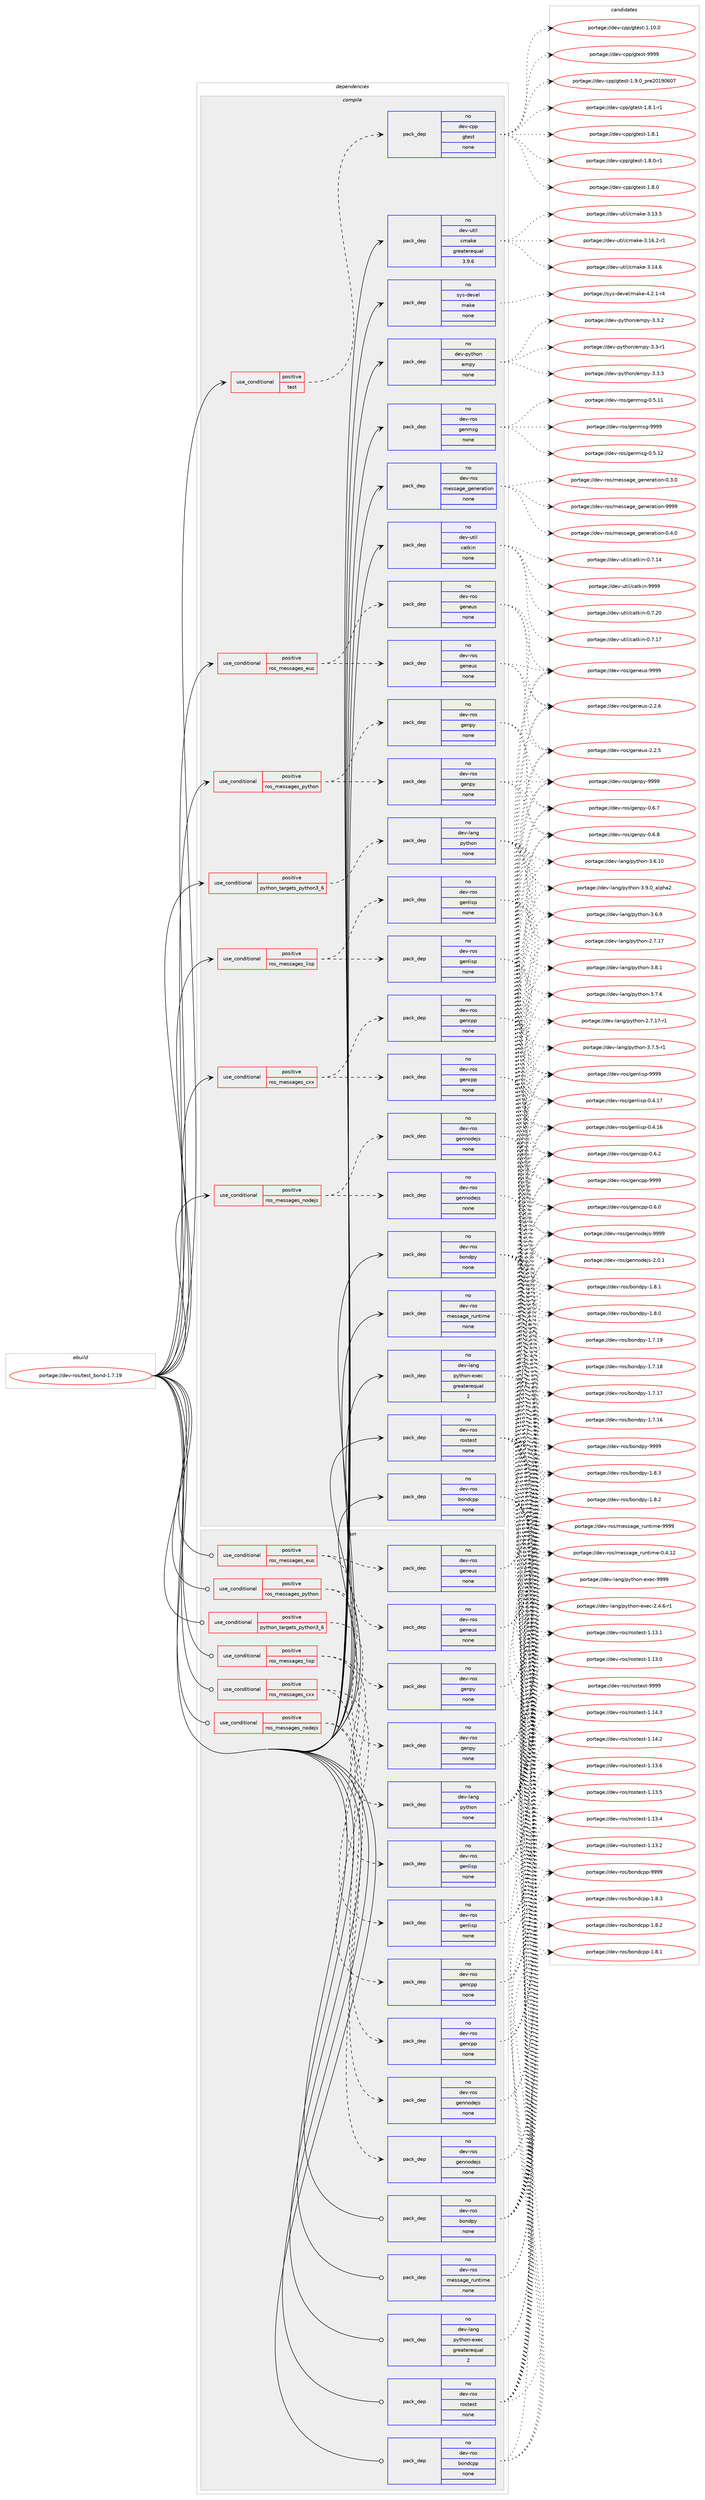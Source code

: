 digraph prolog {

# *************
# Graph options
# *************

newrank=true;
concentrate=true;
compound=true;
graph [rankdir=LR,fontname=Helvetica,fontsize=10,ranksep=1.5];#, ranksep=2.5, nodesep=0.2];
edge  [arrowhead=vee];
node  [fontname=Helvetica,fontsize=10];

# **********
# The ebuild
# **********

subgraph cluster_leftcol {
color=gray;
label=<<i>ebuild</i>>;
id [label="portage://dev-ros/test_bond-1.7.19", color=red, width=4, href="../dev-ros/test_bond-1.7.19.svg"];
}

# ****************
# The dependencies
# ****************

subgraph cluster_midcol {
color=gray;
label=<<i>dependencies</i>>;
subgraph cluster_compile {
fillcolor="#eeeeee";
style=filled;
label=<<i>compile</i>>;
subgraph cond96525 {
dependency378709 [label=<<TABLE BORDER="0" CELLBORDER="1" CELLSPACING="0" CELLPADDING="4"><TR><TD ROWSPAN="3" CELLPADDING="10">use_conditional</TD></TR><TR><TD>positive</TD></TR><TR><TD>python_targets_python3_6</TD></TR></TABLE>>, shape=none, color=red];
subgraph pack277331 {
dependency378710 [label=<<TABLE BORDER="0" CELLBORDER="1" CELLSPACING="0" CELLPADDING="4" WIDTH="220"><TR><TD ROWSPAN="6" CELLPADDING="30">pack_dep</TD></TR><TR><TD WIDTH="110">no</TD></TR><TR><TD>dev-lang</TD></TR><TR><TD>python</TD></TR><TR><TD>none</TD></TR><TR><TD></TD></TR></TABLE>>, shape=none, color=blue];
}
dependency378709:e -> dependency378710:w [weight=20,style="dashed",arrowhead="vee"];
}
id:e -> dependency378709:w [weight=20,style="solid",arrowhead="vee"];
subgraph cond96526 {
dependency378711 [label=<<TABLE BORDER="0" CELLBORDER="1" CELLSPACING="0" CELLPADDING="4"><TR><TD ROWSPAN="3" CELLPADDING="10">use_conditional</TD></TR><TR><TD>positive</TD></TR><TR><TD>ros_messages_cxx</TD></TR></TABLE>>, shape=none, color=red];
subgraph pack277332 {
dependency378712 [label=<<TABLE BORDER="0" CELLBORDER="1" CELLSPACING="0" CELLPADDING="4" WIDTH="220"><TR><TD ROWSPAN="6" CELLPADDING="30">pack_dep</TD></TR><TR><TD WIDTH="110">no</TD></TR><TR><TD>dev-ros</TD></TR><TR><TD>gencpp</TD></TR><TR><TD>none</TD></TR><TR><TD></TD></TR></TABLE>>, shape=none, color=blue];
}
dependency378711:e -> dependency378712:w [weight=20,style="dashed",arrowhead="vee"];
subgraph pack277333 {
dependency378713 [label=<<TABLE BORDER="0" CELLBORDER="1" CELLSPACING="0" CELLPADDING="4" WIDTH="220"><TR><TD ROWSPAN="6" CELLPADDING="30">pack_dep</TD></TR><TR><TD WIDTH="110">no</TD></TR><TR><TD>dev-ros</TD></TR><TR><TD>gencpp</TD></TR><TR><TD>none</TD></TR><TR><TD></TD></TR></TABLE>>, shape=none, color=blue];
}
dependency378711:e -> dependency378713:w [weight=20,style="dashed",arrowhead="vee"];
}
id:e -> dependency378711:w [weight=20,style="solid",arrowhead="vee"];
subgraph cond96527 {
dependency378714 [label=<<TABLE BORDER="0" CELLBORDER="1" CELLSPACING="0" CELLPADDING="4"><TR><TD ROWSPAN="3" CELLPADDING="10">use_conditional</TD></TR><TR><TD>positive</TD></TR><TR><TD>ros_messages_eus</TD></TR></TABLE>>, shape=none, color=red];
subgraph pack277334 {
dependency378715 [label=<<TABLE BORDER="0" CELLBORDER="1" CELLSPACING="0" CELLPADDING="4" WIDTH="220"><TR><TD ROWSPAN="6" CELLPADDING="30">pack_dep</TD></TR><TR><TD WIDTH="110">no</TD></TR><TR><TD>dev-ros</TD></TR><TR><TD>geneus</TD></TR><TR><TD>none</TD></TR><TR><TD></TD></TR></TABLE>>, shape=none, color=blue];
}
dependency378714:e -> dependency378715:w [weight=20,style="dashed",arrowhead="vee"];
subgraph pack277335 {
dependency378716 [label=<<TABLE BORDER="0" CELLBORDER="1" CELLSPACING="0" CELLPADDING="4" WIDTH="220"><TR><TD ROWSPAN="6" CELLPADDING="30">pack_dep</TD></TR><TR><TD WIDTH="110">no</TD></TR><TR><TD>dev-ros</TD></TR><TR><TD>geneus</TD></TR><TR><TD>none</TD></TR><TR><TD></TD></TR></TABLE>>, shape=none, color=blue];
}
dependency378714:e -> dependency378716:w [weight=20,style="dashed",arrowhead="vee"];
}
id:e -> dependency378714:w [weight=20,style="solid",arrowhead="vee"];
subgraph cond96528 {
dependency378717 [label=<<TABLE BORDER="0" CELLBORDER="1" CELLSPACING="0" CELLPADDING="4"><TR><TD ROWSPAN="3" CELLPADDING="10">use_conditional</TD></TR><TR><TD>positive</TD></TR><TR><TD>ros_messages_lisp</TD></TR></TABLE>>, shape=none, color=red];
subgraph pack277336 {
dependency378718 [label=<<TABLE BORDER="0" CELLBORDER="1" CELLSPACING="0" CELLPADDING="4" WIDTH="220"><TR><TD ROWSPAN="6" CELLPADDING="30">pack_dep</TD></TR><TR><TD WIDTH="110">no</TD></TR><TR><TD>dev-ros</TD></TR><TR><TD>genlisp</TD></TR><TR><TD>none</TD></TR><TR><TD></TD></TR></TABLE>>, shape=none, color=blue];
}
dependency378717:e -> dependency378718:w [weight=20,style="dashed",arrowhead="vee"];
subgraph pack277337 {
dependency378719 [label=<<TABLE BORDER="0" CELLBORDER="1" CELLSPACING="0" CELLPADDING="4" WIDTH="220"><TR><TD ROWSPAN="6" CELLPADDING="30">pack_dep</TD></TR><TR><TD WIDTH="110">no</TD></TR><TR><TD>dev-ros</TD></TR><TR><TD>genlisp</TD></TR><TR><TD>none</TD></TR><TR><TD></TD></TR></TABLE>>, shape=none, color=blue];
}
dependency378717:e -> dependency378719:w [weight=20,style="dashed",arrowhead="vee"];
}
id:e -> dependency378717:w [weight=20,style="solid",arrowhead="vee"];
subgraph cond96529 {
dependency378720 [label=<<TABLE BORDER="0" CELLBORDER="1" CELLSPACING="0" CELLPADDING="4"><TR><TD ROWSPAN="3" CELLPADDING="10">use_conditional</TD></TR><TR><TD>positive</TD></TR><TR><TD>ros_messages_nodejs</TD></TR></TABLE>>, shape=none, color=red];
subgraph pack277338 {
dependency378721 [label=<<TABLE BORDER="0" CELLBORDER="1" CELLSPACING="0" CELLPADDING="4" WIDTH="220"><TR><TD ROWSPAN="6" CELLPADDING="30">pack_dep</TD></TR><TR><TD WIDTH="110">no</TD></TR><TR><TD>dev-ros</TD></TR><TR><TD>gennodejs</TD></TR><TR><TD>none</TD></TR><TR><TD></TD></TR></TABLE>>, shape=none, color=blue];
}
dependency378720:e -> dependency378721:w [weight=20,style="dashed",arrowhead="vee"];
subgraph pack277339 {
dependency378722 [label=<<TABLE BORDER="0" CELLBORDER="1" CELLSPACING="0" CELLPADDING="4" WIDTH="220"><TR><TD ROWSPAN="6" CELLPADDING="30">pack_dep</TD></TR><TR><TD WIDTH="110">no</TD></TR><TR><TD>dev-ros</TD></TR><TR><TD>gennodejs</TD></TR><TR><TD>none</TD></TR><TR><TD></TD></TR></TABLE>>, shape=none, color=blue];
}
dependency378720:e -> dependency378722:w [weight=20,style="dashed",arrowhead="vee"];
}
id:e -> dependency378720:w [weight=20,style="solid",arrowhead="vee"];
subgraph cond96530 {
dependency378723 [label=<<TABLE BORDER="0" CELLBORDER="1" CELLSPACING="0" CELLPADDING="4"><TR><TD ROWSPAN="3" CELLPADDING="10">use_conditional</TD></TR><TR><TD>positive</TD></TR><TR><TD>ros_messages_python</TD></TR></TABLE>>, shape=none, color=red];
subgraph pack277340 {
dependency378724 [label=<<TABLE BORDER="0" CELLBORDER="1" CELLSPACING="0" CELLPADDING="4" WIDTH="220"><TR><TD ROWSPAN="6" CELLPADDING="30">pack_dep</TD></TR><TR><TD WIDTH="110">no</TD></TR><TR><TD>dev-ros</TD></TR><TR><TD>genpy</TD></TR><TR><TD>none</TD></TR><TR><TD></TD></TR></TABLE>>, shape=none, color=blue];
}
dependency378723:e -> dependency378724:w [weight=20,style="dashed",arrowhead="vee"];
subgraph pack277341 {
dependency378725 [label=<<TABLE BORDER="0" CELLBORDER="1" CELLSPACING="0" CELLPADDING="4" WIDTH="220"><TR><TD ROWSPAN="6" CELLPADDING="30">pack_dep</TD></TR><TR><TD WIDTH="110">no</TD></TR><TR><TD>dev-ros</TD></TR><TR><TD>genpy</TD></TR><TR><TD>none</TD></TR><TR><TD></TD></TR></TABLE>>, shape=none, color=blue];
}
dependency378723:e -> dependency378725:w [weight=20,style="dashed",arrowhead="vee"];
}
id:e -> dependency378723:w [weight=20,style="solid",arrowhead="vee"];
subgraph cond96531 {
dependency378726 [label=<<TABLE BORDER="0" CELLBORDER="1" CELLSPACING="0" CELLPADDING="4"><TR><TD ROWSPAN="3" CELLPADDING="10">use_conditional</TD></TR><TR><TD>positive</TD></TR><TR><TD>test</TD></TR></TABLE>>, shape=none, color=red];
subgraph pack277342 {
dependency378727 [label=<<TABLE BORDER="0" CELLBORDER="1" CELLSPACING="0" CELLPADDING="4" WIDTH="220"><TR><TD ROWSPAN="6" CELLPADDING="30">pack_dep</TD></TR><TR><TD WIDTH="110">no</TD></TR><TR><TD>dev-cpp</TD></TR><TR><TD>gtest</TD></TR><TR><TD>none</TD></TR><TR><TD></TD></TR></TABLE>>, shape=none, color=blue];
}
dependency378726:e -> dependency378727:w [weight=20,style="dashed",arrowhead="vee"];
}
id:e -> dependency378726:w [weight=20,style="solid",arrowhead="vee"];
subgraph pack277343 {
dependency378728 [label=<<TABLE BORDER="0" CELLBORDER="1" CELLSPACING="0" CELLPADDING="4" WIDTH="220"><TR><TD ROWSPAN="6" CELLPADDING="30">pack_dep</TD></TR><TR><TD WIDTH="110">no</TD></TR><TR><TD>dev-lang</TD></TR><TR><TD>python-exec</TD></TR><TR><TD>greaterequal</TD></TR><TR><TD>2</TD></TR></TABLE>>, shape=none, color=blue];
}
id:e -> dependency378728:w [weight=20,style="solid",arrowhead="vee"];
subgraph pack277344 {
dependency378729 [label=<<TABLE BORDER="0" CELLBORDER="1" CELLSPACING="0" CELLPADDING="4" WIDTH="220"><TR><TD ROWSPAN="6" CELLPADDING="30">pack_dep</TD></TR><TR><TD WIDTH="110">no</TD></TR><TR><TD>dev-python</TD></TR><TR><TD>empy</TD></TR><TR><TD>none</TD></TR><TR><TD></TD></TR></TABLE>>, shape=none, color=blue];
}
id:e -> dependency378729:w [weight=20,style="solid",arrowhead="vee"];
subgraph pack277345 {
dependency378730 [label=<<TABLE BORDER="0" CELLBORDER="1" CELLSPACING="0" CELLPADDING="4" WIDTH="220"><TR><TD ROWSPAN="6" CELLPADDING="30">pack_dep</TD></TR><TR><TD WIDTH="110">no</TD></TR><TR><TD>dev-ros</TD></TR><TR><TD>bondcpp</TD></TR><TR><TD>none</TD></TR><TR><TD></TD></TR></TABLE>>, shape=none, color=blue];
}
id:e -> dependency378730:w [weight=20,style="solid",arrowhead="vee"];
subgraph pack277346 {
dependency378731 [label=<<TABLE BORDER="0" CELLBORDER="1" CELLSPACING="0" CELLPADDING="4" WIDTH="220"><TR><TD ROWSPAN="6" CELLPADDING="30">pack_dep</TD></TR><TR><TD WIDTH="110">no</TD></TR><TR><TD>dev-ros</TD></TR><TR><TD>bondpy</TD></TR><TR><TD>none</TD></TR><TR><TD></TD></TR></TABLE>>, shape=none, color=blue];
}
id:e -> dependency378731:w [weight=20,style="solid",arrowhead="vee"];
subgraph pack277347 {
dependency378732 [label=<<TABLE BORDER="0" CELLBORDER="1" CELLSPACING="0" CELLPADDING="4" WIDTH="220"><TR><TD ROWSPAN="6" CELLPADDING="30">pack_dep</TD></TR><TR><TD WIDTH="110">no</TD></TR><TR><TD>dev-ros</TD></TR><TR><TD>genmsg</TD></TR><TR><TD>none</TD></TR><TR><TD></TD></TR></TABLE>>, shape=none, color=blue];
}
id:e -> dependency378732:w [weight=20,style="solid",arrowhead="vee"];
subgraph pack277348 {
dependency378733 [label=<<TABLE BORDER="0" CELLBORDER="1" CELLSPACING="0" CELLPADDING="4" WIDTH="220"><TR><TD ROWSPAN="6" CELLPADDING="30">pack_dep</TD></TR><TR><TD WIDTH="110">no</TD></TR><TR><TD>dev-ros</TD></TR><TR><TD>message_generation</TD></TR><TR><TD>none</TD></TR><TR><TD></TD></TR></TABLE>>, shape=none, color=blue];
}
id:e -> dependency378733:w [weight=20,style="solid",arrowhead="vee"];
subgraph pack277349 {
dependency378734 [label=<<TABLE BORDER="0" CELLBORDER="1" CELLSPACING="0" CELLPADDING="4" WIDTH="220"><TR><TD ROWSPAN="6" CELLPADDING="30">pack_dep</TD></TR><TR><TD WIDTH="110">no</TD></TR><TR><TD>dev-ros</TD></TR><TR><TD>message_runtime</TD></TR><TR><TD>none</TD></TR><TR><TD></TD></TR></TABLE>>, shape=none, color=blue];
}
id:e -> dependency378734:w [weight=20,style="solid",arrowhead="vee"];
subgraph pack277350 {
dependency378735 [label=<<TABLE BORDER="0" CELLBORDER="1" CELLSPACING="0" CELLPADDING="4" WIDTH="220"><TR><TD ROWSPAN="6" CELLPADDING="30">pack_dep</TD></TR><TR><TD WIDTH="110">no</TD></TR><TR><TD>dev-ros</TD></TR><TR><TD>rostest</TD></TR><TR><TD>none</TD></TR><TR><TD></TD></TR></TABLE>>, shape=none, color=blue];
}
id:e -> dependency378735:w [weight=20,style="solid",arrowhead="vee"];
subgraph pack277351 {
dependency378736 [label=<<TABLE BORDER="0" CELLBORDER="1" CELLSPACING="0" CELLPADDING="4" WIDTH="220"><TR><TD ROWSPAN="6" CELLPADDING="30">pack_dep</TD></TR><TR><TD WIDTH="110">no</TD></TR><TR><TD>dev-util</TD></TR><TR><TD>catkin</TD></TR><TR><TD>none</TD></TR><TR><TD></TD></TR></TABLE>>, shape=none, color=blue];
}
id:e -> dependency378736:w [weight=20,style="solid",arrowhead="vee"];
subgraph pack277352 {
dependency378737 [label=<<TABLE BORDER="0" CELLBORDER="1" CELLSPACING="0" CELLPADDING="4" WIDTH="220"><TR><TD ROWSPAN="6" CELLPADDING="30">pack_dep</TD></TR><TR><TD WIDTH="110">no</TD></TR><TR><TD>dev-util</TD></TR><TR><TD>cmake</TD></TR><TR><TD>greaterequal</TD></TR><TR><TD>3.9.6</TD></TR></TABLE>>, shape=none, color=blue];
}
id:e -> dependency378737:w [weight=20,style="solid",arrowhead="vee"];
subgraph pack277353 {
dependency378738 [label=<<TABLE BORDER="0" CELLBORDER="1" CELLSPACING="0" CELLPADDING="4" WIDTH="220"><TR><TD ROWSPAN="6" CELLPADDING="30">pack_dep</TD></TR><TR><TD WIDTH="110">no</TD></TR><TR><TD>sys-devel</TD></TR><TR><TD>make</TD></TR><TR><TD>none</TD></TR><TR><TD></TD></TR></TABLE>>, shape=none, color=blue];
}
id:e -> dependency378738:w [weight=20,style="solid",arrowhead="vee"];
}
subgraph cluster_compileandrun {
fillcolor="#eeeeee";
style=filled;
label=<<i>compile and run</i>>;
}
subgraph cluster_run {
fillcolor="#eeeeee";
style=filled;
label=<<i>run</i>>;
subgraph cond96532 {
dependency378739 [label=<<TABLE BORDER="0" CELLBORDER="1" CELLSPACING="0" CELLPADDING="4"><TR><TD ROWSPAN="3" CELLPADDING="10">use_conditional</TD></TR><TR><TD>positive</TD></TR><TR><TD>python_targets_python3_6</TD></TR></TABLE>>, shape=none, color=red];
subgraph pack277354 {
dependency378740 [label=<<TABLE BORDER="0" CELLBORDER="1" CELLSPACING="0" CELLPADDING="4" WIDTH="220"><TR><TD ROWSPAN="6" CELLPADDING="30">pack_dep</TD></TR><TR><TD WIDTH="110">no</TD></TR><TR><TD>dev-lang</TD></TR><TR><TD>python</TD></TR><TR><TD>none</TD></TR><TR><TD></TD></TR></TABLE>>, shape=none, color=blue];
}
dependency378739:e -> dependency378740:w [weight=20,style="dashed",arrowhead="vee"];
}
id:e -> dependency378739:w [weight=20,style="solid",arrowhead="odot"];
subgraph cond96533 {
dependency378741 [label=<<TABLE BORDER="0" CELLBORDER="1" CELLSPACING="0" CELLPADDING="4"><TR><TD ROWSPAN="3" CELLPADDING="10">use_conditional</TD></TR><TR><TD>positive</TD></TR><TR><TD>ros_messages_cxx</TD></TR></TABLE>>, shape=none, color=red];
subgraph pack277355 {
dependency378742 [label=<<TABLE BORDER="0" CELLBORDER="1" CELLSPACING="0" CELLPADDING="4" WIDTH="220"><TR><TD ROWSPAN="6" CELLPADDING="30">pack_dep</TD></TR><TR><TD WIDTH="110">no</TD></TR><TR><TD>dev-ros</TD></TR><TR><TD>gencpp</TD></TR><TR><TD>none</TD></TR><TR><TD></TD></TR></TABLE>>, shape=none, color=blue];
}
dependency378741:e -> dependency378742:w [weight=20,style="dashed",arrowhead="vee"];
subgraph pack277356 {
dependency378743 [label=<<TABLE BORDER="0" CELLBORDER="1" CELLSPACING="0" CELLPADDING="4" WIDTH="220"><TR><TD ROWSPAN="6" CELLPADDING="30">pack_dep</TD></TR><TR><TD WIDTH="110">no</TD></TR><TR><TD>dev-ros</TD></TR><TR><TD>gencpp</TD></TR><TR><TD>none</TD></TR><TR><TD></TD></TR></TABLE>>, shape=none, color=blue];
}
dependency378741:e -> dependency378743:w [weight=20,style="dashed",arrowhead="vee"];
}
id:e -> dependency378741:w [weight=20,style="solid",arrowhead="odot"];
subgraph cond96534 {
dependency378744 [label=<<TABLE BORDER="0" CELLBORDER="1" CELLSPACING="0" CELLPADDING="4"><TR><TD ROWSPAN="3" CELLPADDING="10">use_conditional</TD></TR><TR><TD>positive</TD></TR><TR><TD>ros_messages_eus</TD></TR></TABLE>>, shape=none, color=red];
subgraph pack277357 {
dependency378745 [label=<<TABLE BORDER="0" CELLBORDER="1" CELLSPACING="0" CELLPADDING="4" WIDTH="220"><TR><TD ROWSPAN="6" CELLPADDING="30">pack_dep</TD></TR><TR><TD WIDTH="110">no</TD></TR><TR><TD>dev-ros</TD></TR><TR><TD>geneus</TD></TR><TR><TD>none</TD></TR><TR><TD></TD></TR></TABLE>>, shape=none, color=blue];
}
dependency378744:e -> dependency378745:w [weight=20,style="dashed",arrowhead="vee"];
subgraph pack277358 {
dependency378746 [label=<<TABLE BORDER="0" CELLBORDER="1" CELLSPACING="0" CELLPADDING="4" WIDTH="220"><TR><TD ROWSPAN="6" CELLPADDING="30">pack_dep</TD></TR><TR><TD WIDTH="110">no</TD></TR><TR><TD>dev-ros</TD></TR><TR><TD>geneus</TD></TR><TR><TD>none</TD></TR><TR><TD></TD></TR></TABLE>>, shape=none, color=blue];
}
dependency378744:e -> dependency378746:w [weight=20,style="dashed",arrowhead="vee"];
}
id:e -> dependency378744:w [weight=20,style="solid",arrowhead="odot"];
subgraph cond96535 {
dependency378747 [label=<<TABLE BORDER="0" CELLBORDER="1" CELLSPACING="0" CELLPADDING="4"><TR><TD ROWSPAN="3" CELLPADDING="10">use_conditional</TD></TR><TR><TD>positive</TD></TR><TR><TD>ros_messages_lisp</TD></TR></TABLE>>, shape=none, color=red];
subgraph pack277359 {
dependency378748 [label=<<TABLE BORDER="0" CELLBORDER="1" CELLSPACING="0" CELLPADDING="4" WIDTH="220"><TR><TD ROWSPAN="6" CELLPADDING="30">pack_dep</TD></TR><TR><TD WIDTH="110">no</TD></TR><TR><TD>dev-ros</TD></TR><TR><TD>genlisp</TD></TR><TR><TD>none</TD></TR><TR><TD></TD></TR></TABLE>>, shape=none, color=blue];
}
dependency378747:e -> dependency378748:w [weight=20,style="dashed",arrowhead="vee"];
subgraph pack277360 {
dependency378749 [label=<<TABLE BORDER="0" CELLBORDER="1" CELLSPACING="0" CELLPADDING="4" WIDTH="220"><TR><TD ROWSPAN="6" CELLPADDING="30">pack_dep</TD></TR><TR><TD WIDTH="110">no</TD></TR><TR><TD>dev-ros</TD></TR><TR><TD>genlisp</TD></TR><TR><TD>none</TD></TR><TR><TD></TD></TR></TABLE>>, shape=none, color=blue];
}
dependency378747:e -> dependency378749:w [weight=20,style="dashed",arrowhead="vee"];
}
id:e -> dependency378747:w [weight=20,style="solid",arrowhead="odot"];
subgraph cond96536 {
dependency378750 [label=<<TABLE BORDER="0" CELLBORDER="1" CELLSPACING="0" CELLPADDING="4"><TR><TD ROWSPAN="3" CELLPADDING="10">use_conditional</TD></TR><TR><TD>positive</TD></TR><TR><TD>ros_messages_nodejs</TD></TR></TABLE>>, shape=none, color=red];
subgraph pack277361 {
dependency378751 [label=<<TABLE BORDER="0" CELLBORDER="1" CELLSPACING="0" CELLPADDING="4" WIDTH="220"><TR><TD ROWSPAN="6" CELLPADDING="30">pack_dep</TD></TR><TR><TD WIDTH="110">no</TD></TR><TR><TD>dev-ros</TD></TR><TR><TD>gennodejs</TD></TR><TR><TD>none</TD></TR><TR><TD></TD></TR></TABLE>>, shape=none, color=blue];
}
dependency378750:e -> dependency378751:w [weight=20,style="dashed",arrowhead="vee"];
subgraph pack277362 {
dependency378752 [label=<<TABLE BORDER="0" CELLBORDER="1" CELLSPACING="0" CELLPADDING="4" WIDTH="220"><TR><TD ROWSPAN="6" CELLPADDING="30">pack_dep</TD></TR><TR><TD WIDTH="110">no</TD></TR><TR><TD>dev-ros</TD></TR><TR><TD>gennodejs</TD></TR><TR><TD>none</TD></TR><TR><TD></TD></TR></TABLE>>, shape=none, color=blue];
}
dependency378750:e -> dependency378752:w [weight=20,style="dashed",arrowhead="vee"];
}
id:e -> dependency378750:w [weight=20,style="solid",arrowhead="odot"];
subgraph cond96537 {
dependency378753 [label=<<TABLE BORDER="0" CELLBORDER="1" CELLSPACING="0" CELLPADDING="4"><TR><TD ROWSPAN="3" CELLPADDING="10">use_conditional</TD></TR><TR><TD>positive</TD></TR><TR><TD>ros_messages_python</TD></TR></TABLE>>, shape=none, color=red];
subgraph pack277363 {
dependency378754 [label=<<TABLE BORDER="0" CELLBORDER="1" CELLSPACING="0" CELLPADDING="4" WIDTH="220"><TR><TD ROWSPAN="6" CELLPADDING="30">pack_dep</TD></TR><TR><TD WIDTH="110">no</TD></TR><TR><TD>dev-ros</TD></TR><TR><TD>genpy</TD></TR><TR><TD>none</TD></TR><TR><TD></TD></TR></TABLE>>, shape=none, color=blue];
}
dependency378753:e -> dependency378754:w [weight=20,style="dashed",arrowhead="vee"];
subgraph pack277364 {
dependency378755 [label=<<TABLE BORDER="0" CELLBORDER="1" CELLSPACING="0" CELLPADDING="4" WIDTH="220"><TR><TD ROWSPAN="6" CELLPADDING="30">pack_dep</TD></TR><TR><TD WIDTH="110">no</TD></TR><TR><TD>dev-ros</TD></TR><TR><TD>genpy</TD></TR><TR><TD>none</TD></TR><TR><TD></TD></TR></TABLE>>, shape=none, color=blue];
}
dependency378753:e -> dependency378755:w [weight=20,style="dashed",arrowhead="vee"];
}
id:e -> dependency378753:w [weight=20,style="solid",arrowhead="odot"];
subgraph pack277365 {
dependency378756 [label=<<TABLE BORDER="0" CELLBORDER="1" CELLSPACING="0" CELLPADDING="4" WIDTH="220"><TR><TD ROWSPAN="6" CELLPADDING="30">pack_dep</TD></TR><TR><TD WIDTH="110">no</TD></TR><TR><TD>dev-lang</TD></TR><TR><TD>python-exec</TD></TR><TR><TD>greaterequal</TD></TR><TR><TD>2</TD></TR></TABLE>>, shape=none, color=blue];
}
id:e -> dependency378756:w [weight=20,style="solid",arrowhead="odot"];
subgraph pack277366 {
dependency378757 [label=<<TABLE BORDER="0" CELLBORDER="1" CELLSPACING="0" CELLPADDING="4" WIDTH="220"><TR><TD ROWSPAN="6" CELLPADDING="30">pack_dep</TD></TR><TR><TD WIDTH="110">no</TD></TR><TR><TD>dev-ros</TD></TR><TR><TD>bondcpp</TD></TR><TR><TD>none</TD></TR><TR><TD></TD></TR></TABLE>>, shape=none, color=blue];
}
id:e -> dependency378757:w [weight=20,style="solid",arrowhead="odot"];
subgraph pack277367 {
dependency378758 [label=<<TABLE BORDER="0" CELLBORDER="1" CELLSPACING="0" CELLPADDING="4" WIDTH="220"><TR><TD ROWSPAN="6" CELLPADDING="30">pack_dep</TD></TR><TR><TD WIDTH="110">no</TD></TR><TR><TD>dev-ros</TD></TR><TR><TD>bondpy</TD></TR><TR><TD>none</TD></TR><TR><TD></TD></TR></TABLE>>, shape=none, color=blue];
}
id:e -> dependency378758:w [weight=20,style="solid",arrowhead="odot"];
subgraph pack277368 {
dependency378759 [label=<<TABLE BORDER="0" CELLBORDER="1" CELLSPACING="0" CELLPADDING="4" WIDTH="220"><TR><TD ROWSPAN="6" CELLPADDING="30">pack_dep</TD></TR><TR><TD WIDTH="110">no</TD></TR><TR><TD>dev-ros</TD></TR><TR><TD>message_runtime</TD></TR><TR><TD>none</TD></TR><TR><TD></TD></TR></TABLE>>, shape=none, color=blue];
}
id:e -> dependency378759:w [weight=20,style="solid",arrowhead="odot"];
subgraph pack277369 {
dependency378760 [label=<<TABLE BORDER="0" CELLBORDER="1" CELLSPACING="0" CELLPADDING="4" WIDTH="220"><TR><TD ROWSPAN="6" CELLPADDING="30">pack_dep</TD></TR><TR><TD WIDTH="110">no</TD></TR><TR><TD>dev-ros</TD></TR><TR><TD>rostest</TD></TR><TR><TD>none</TD></TR><TR><TD></TD></TR></TABLE>>, shape=none, color=blue];
}
id:e -> dependency378760:w [weight=20,style="solid",arrowhead="odot"];
}
}

# **************
# The candidates
# **************

subgraph cluster_choices {
rank=same;
color=gray;
label=<<i>candidates</i>>;

subgraph choice277331 {
color=black;
nodesep=1;
choice10010111845108971101034711212111610411111045514657464895971081121049750 [label="portage://dev-lang/python-3.9.0_alpha2", color=red, width=4,href="../dev-lang/python-3.9.0_alpha2.svg"];
choice100101118451089711010347112121116104111110455146564649 [label="portage://dev-lang/python-3.8.1", color=red, width=4,href="../dev-lang/python-3.8.1.svg"];
choice100101118451089711010347112121116104111110455146554654 [label="portage://dev-lang/python-3.7.6", color=red, width=4,href="../dev-lang/python-3.7.6.svg"];
choice1001011184510897110103471121211161041111104551465546534511449 [label="portage://dev-lang/python-3.7.5-r1", color=red, width=4,href="../dev-lang/python-3.7.5-r1.svg"];
choice100101118451089711010347112121116104111110455146544657 [label="portage://dev-lang/python-3.6.9", color=red, width=4,href="../dev-lang/python-3.6.9.svg"];
choice10010111845108971101034711212111610411111045514654464948 [label="portage://dev-lang/python-3.6.10", color=red, width=4,href="../dev-lang/python-3.6.10.svg"];
choice100101118451089711010347112121116104111110455046554649554511449 [label="portage://dev-lang/python-2.7.17-r1", color=red, width=4,href="../dev-lang/python-2.7.17-r1.svg"];
choice10010111845108971101034711212111610411111045504655464955 [label="portage://dev-lang/python-2.7.17", color=red, width=4,href="../dev-lang/python-2.7.17.svg"];
dependency378710:e -> choice10010111845108971101034711212111610411111045514657464895971081121049750:w [style=dotted,weight="100"];
dependency378710:e -> choice100101118451089711010347112121116104111110455146564649:w [style=dotted,weight="100"];
dependency378710:e -> choice100101118451089711010347112121116104111110455146554654:w [style=dotted,weight="100"];
dependency378710:e -> choice1001011184510897110103471121211161041111104551465546534511449:w [style=dotted,weight="100"];
dependency378710:e -> choice100101118451089711010347112121116104111110455146544657:w [style=dotted,weight="100"];
dependency378710:e -> choice10010111845108971101034711212111610411111045514654464948:w [style=dotted,weight="100"];
dependency378710:e -> choice100101118451089711010347112121116104111110455046554649554511449:w [style=dotted,weight="100"];
dependency378710:e -> choice10010111845108971101034711212111610411111045504655464955:w [style=dotted,weight="100"];
}
subgraph choice277332 {
color=black;
nodesep=1;
choice1001011184511411111547103101110991121124557575757 [label="portage://dev-ros/gencpp-9999", color=red, width=4,href="../dev-ros/gencpp-9999.svg"];
choice100101118451141111154710310111099112112454846544650 [label="portage://dev-ros/gencpp-0.6.2", color=red, width=4,href="../dev-ros/gencpp-0.6.2.svg"];
choice100101118451141111154710310111099112112454846544648 [label="portage://dev-ros/gencpp-0.6.0", color=red, width=4,href="../dev-ros/gencpp-0.6.0.svg"];
dependency378712:e -> choice1001011184511411111547103101110991121124557575757:w [style=dotted,weight="100"];
dependency378712:e -> choice100101118451141111154710310111099112112454846544650:w [style=dotted,weight="100"];
dependency378712:e -> choice100101118451141111154710310111099112112454846544648:w [style=dotted,weight="100"];
}
subgraph choice277333 {
color=black;
nodesep=1;
choice1001011184511411111547103101110991121124557575757 [label="portage://dev-ros/gencpp-9999", color=red, width=4,href="../dev-ros/gencpp-9999.svg"];
choice100101118451141111154710310111099112112454846544650 [label="portage://dev-ros/gencpp-0.6.2", color=red, width=4,href="../dev-ros/gencpp-0.6.2.svg"];
choice100101118451141111154710310111099112112454846544648 [label="portage://dev-ros/gencpp-0.6.0", color=red, width=4,href="../dev-ros/gencpp-0.6.0.svg"];
dependency378713:e -> choice1001011184511411111547103101110991121124557575757:w [style=dotted,weight="100"];
dependency378713:e -> choice100101118451141111154710310111099112112454846544650:w [style=dotted,weight="100"];
dependency378713:e -> choice100101118451141111154710310111099112112454846544648:w [style=dotted,weight="100"];
}
subgraph choice277334 {
color=black;
nodesep=1;
choice10010111845114111115471031011101011171154557575757 [label="portage://dev-ros/geneus-9999", color=red, width=4,href="../dev-ros/geneus-9999.svg"];
choice1001011184511411111547103101110101117115455046504654 [label="portage://dev-ros/geneus-2.2.6", color=red, width=4,href="../dev-ros/geneus-2.2.6.svg"];
choice1001011184511411111547103101110101117115455046504653 [label="portage://dev-ros/geneus-2.2.5", color=red, width=4,href="../dev-ros/geneus-2.2.5.svg"];
dependency378715:e -> choice10010111845114111115471031011101011171154557575757:w [style=dotted,weight="100"];
dependency378715:e -> choice1001011184511411111547103101110101117115455046504654:w [style=dotted,weight="100"];
dependency378715:e -> choice1001011184511411111547103101110101117115455046504653:w [style=dotted,weight="100"];
}
subgraph choice277335 {
color=black;
nodesep=1;
choice10010111845114111115471031011101011171154557575757 [label="portage://dev-ros/geneus-9999", color=red, width=4,href="../dev-ros/geneus-9999.svg"];
choice1001011184511411111547103101110101117115455046504654 [label="portage://dev-ros/geneus-2.2.6", color=red, width=4,href="../dev-ros/geneus-2.2.6.svg"];
choice1001011184511411111547103101110101117115455046504653 [label="portage://dev-ros/geneus-2.2.5", color=red, width=4,href="../dev-ros/geneus-2.2.5.svg"];
dependency378716:e -> choice10010111845114111115471031011101011171154557575757:w [style=dotted,weight="100"];
dependency378716:e -> choice1001011184511411111547103101110101117115455046504654:w [style=dotted,weight="100"];
dependency378716:e -> choice1001011184511411111547103101110101117115455046504653:w [style=dotted,weight="100"];
}
subgraph choice277336 {
color=black;
nodesep=1;
choice10010111845114111115471031011101081051151124557575757 [label="portage://dev-ros/genlisp-9999", color=red, width=4,href="../dev-ros/genlisp-9999.svg"];
choice100101118451141111154710310111010810511511245484652464955 [label="portage://dev-ros/genlisp-0.4.17", color=red, width=4,href="../dev-ros/genlisp-0.4.17.svg"];
choice100101118451141111154710310111010810511511245484652464954 [label="portage://dev-ros/genlisp-0.4.16", color=red, width=4,href="../dev-ros/genlisp-0.4.16.svg"];
dependency378718:e -> choice10010111845114111115471031011101081051151124557575757:w [style=dotted,weight="100"];
dependency378718:e -> choice100101118451141111154710310111010810511511245484652464955:w [style=dotted,weight="100"];
dependency378718:e -> choice100101118451141111154710310111010810511511245484652464954:w [style=dotted,weight="100"];
}
subgraph choice277337 {
color=black;
nodesep=1;
choice10010111845114111115471031011101081051151124557575757 [label="portage://dev-ros/genlisp-9999", color=red, width=4,href="../dev-ros/genlisp-9999.svg"];
choice100101118451141111154710310111010810511511245484652464955 [label="portage://dev-ros/genlisp-0.4.17", color=red, width=4,href="../dev-ros/genlisp-0.4.17.svg"];
choice100101118451141111154710310111010810511511245484652464954 [label="portage://dev-ros/genlisp-0.4.16", color=red, width=4,href="../dev-ros/genlisp-0.4.16.svg"];
dependency378719:e -> choice10010111845114111115471031011101081051151124557575757:w [style=dotted,weight="100"];
dependency378719:e -> choice100101118451141111154710310111010810511511245484652464955:w [style=dotted,weight="100"];
dependency378719:e -> choice100101118451141111154710310111010810511511245484652464954:w [style=dotted,weight="100"];
}
subgraph choice277338 {
color=black;
nodesep=1;
choice10010111845114111115471031011101101111001011061154557575757 [label="portage://dev-ros/gennodejs-9999", color=red, width=4,href="../dev-ros/gennodejs-9999.svg"];
choice1001011184511411111547103101110110111100101106115455046484649 [label="portage://dev-ros/gennodejs-2.0.1", color=red, width=4,href="../dev-ros/gennodejs-2.0.1.svg"];
dependency378721:e -> choice10010111845114111115471031011101101111001011061154557575757:w [style=dotted,weight="100"];
dependency378721:e -> choice1001011184511411111547103101110110111100101106115455046484649:w [style=dotted,weight="100"];
}
subgraph choice277339 {
color=black;
nodesep=1;
choice10010111845114111115471031011101101111001011061154557575757 [label="portage://dev-ros/gennodejs-9999", color=red, width=4,href="../dev-ros/gennodejs-9999.svg"];
choice1001011184511411111547103101110110111100101106115455046484649 [label="portage://dev-ros/gennodejs-2.0.1", color=red, width=4,href="../dev-ros/gennodejs-2.0.1.svg"];
dependency378722:e -> choice10010111845114111115471031011101101111001011061154557575757:w [style=dotted,weight="100"];
dependency378722:e -> choice1001011184511411111547103101110110111100101106115455046484649:w [style=dotted,weight="100"];
}
subgraph choice277340 {
color=black;
nodesep=1;
choice10010111845114111115471031011101121214557575757 [label="portage://dev-ros/genpy-9999", color=red, width=4,href="../dev-ros/genpy-9999.svg"];
choice1001011184511411111547103101110112121454846544656 [label="portage://dev-ros/genpy-0.6.8", color=red, width=4,href="../dev-ros/genpy-0.6.8.svg"];
choice1001011184511411111547103101110112121454846544655 [label="portage://dev-ros/genpy-0.6.7", color=red, width=4,href="../dev-ros/genpy-0.6.7.svg"];
dependency378724:e -> choice10010111845114111115471031011101121214557575757:w [style=dotted,weight="100"];
dependency378724:e -> choice1001011184511411111547103101110112121454846544656:w [style=dotted,weight="100"];
dependency378724:e -> choice1001011184511411111547103101110112121454846544655:w [style=dotted,weight="100"];
}
subgraph choice277341 {
color=black;
nodesep=1;
choice10010111845114111115471031011101121214557575757 [label="portage://dev-ros/genpy-9999", color=red, width=4,href="../dev-ros/genpy-9999.svg"];
choice1001011184511411111547103101110112121454846544656 [label="portage://dev-ros/genpy-0.6.8", color=red, width=4,href="../dev-ros/genpy-0.6.8.svg"];
choice1001011184511411111547103101110112121454846544655 [label="portage://dev-ros/genpy-0.6.7", color=red, width=4,href="../dev-ros/genpy-0.6.7.svg"];
dependency378725:e -> choice10010111845114111115471031011101121214557575757:w [style=dotted,weight="100"];
dependency378725:e -> choice1001011184511411111547103101110112121454846544656:w [style=dotted,weight="100"];
dependency378725:e -> choice1001011184511411111547103101110112121454846544655:w [style=dotted,weight="100"];
}
subgraph choice277342 {
color=black;
nodesep=1;
choice1001011184599112112471031161011151164557575757 [label="portage://dev-cpp/gtest-9999", color=red, width=4,href="../dev-cpp/gtest-9999.svg"];
choice100101118459911211247103116101115116454946574648951121141015048495748544855 [label="portage://dev-cpp/gtest-1.9.0_pre20190607", color=red, width=4,href="../dev-cpp/gtest-1.9.0_pre20190607.svg"];
choice1001011184599112112471031161011151164549465646494511449 [label="portage://dev-cpp/gtest-1.8.1-r1", color=red, width=4,href="../dev-cpp/gtest-1.8.1-r1.svg"];
choice100101118459911211247103116101115116454946564649 [label="portage://dev-cpp/gtest-1.8.1", color=red, width=4,href="../dev-cpp/gtest-1.8.1.svg"];
choice1001011184599112112471031161011151164549465646484511449 [label="portage://dev-cpp/gtest-1.8.0-r1", color=red, width=4,href="../dev-cpp/gtest-1.8.0-r1.svg"];
choice100101118459911211247103116101115116454946564648 [label="portage://dev-cpp/gtest-1.8.0", color=red, width=4,href="../dev-cpp/gtest-1.8.0.svg"];
choice10010111845991121124710311610111511645494649484648 [label="portage://dev-cpp/gtest-1.10.0", color=red, width=4,href="../dev-cpp/gtest-1.10.0.svg"];
dependency378727:e -> choice1001011184599112112471031161011151164557575757:w [style=dotted,weight="100"];
dependency378727:e -> choice100101118459911211247103116101115116454946574648951121141015048495748544855:w [style=dotted,weight="100"];
dependency378727:e -> choice1001011184599112112471031161011151164549465646494511449:w [style=dotted,weight="100"];
dependency378727:e -> choice100101118459911211247103116101115116454946564649:w [style=dotted,weight="100"];
dependency378727:e -> choice1001011184599112112471031161011151164549465646484511449:w [style=dotted,weight="100"];
dependency378727:e -> choice100101118459911211247103116101115116454946564648:w [style=dotted,weight="100"];
dependency378727:e -> choice10010111845991121124710311610111511645494649484648:w [style=dotted,weight="100"];
}
subgraph choice277343 {
color=black;
nodesep=1;
choice10010111845108971101034711212111610411111045101120101994557575757 [label="portage://dev-lang/python-exec-9999", color=red, width=4,href="../dev-lang/python-exec-9999.svg"];
choice10010111845108971101034711212111610411111045101120101994550465246544511449 [label="portage://dev-lang/python-exec-2.4.6-r1", color=red, width=4,href="../dev-lang/python-exec-2.4.6-r1.svg"];
dependency378728:e -> choice10010111845108971101034711212111610411111045101120101994557575757:w [style=dotted,weight="100"];
dependency378728:e -> choice10010111845108971101034711212111610411111045101120101994550465246544511449:w [style=dotted,weight="100"];
}
subgraph choice277344 {
color=black;
nodesep=1;
choice1001011184511212111610411111047101109112121455146514651 [label="portage://dev-python/empy-3.3.3", color=red, width=4,href="../dev-python/empy-3.3.3.svg"];
choice1001011184511212111610411111047101109112121455146514650 [label="portage://dev-python/empy-3.3.2", color=red, width=4,href="../dev-python/empy-3.3.2.svg"];
choice1001011184511212111610411111047101109112121455146514511449 [label="portage://dev-python/empy-3.3-r1", color=red, width=4,href="../dev-python/empy-3.3-r1.svg"];
dependency378729:e -> choice1001011184511212111610411111047101109112121455146514651:w [style=dotted,weight="100"];
dependency378729:e -> choice1001011184511212111610411111047101109112121455146514650:w [style=dotted,weight="100"];
dependency378729:e -> choice1001011184511212111610411111047101109112121455146514511449:w [style=dotted,weight="100"];
}
subgraph choice277345 {
color=black;
nodesep=1;
choice100101118451141111154798111110100991121124557575757 [label="portage://dev-ros/bondcpp-9999", color=red, width=4,href="../dev-ros/bondcpp-9999.svg"];
choice10010111845114111115479811111010099112112454946564651 [label="portage://dev-ros/bondcpp-1.8.3", color=red, width=4,href="../dev-ros/bondcpp-1.8.3.svg"];
choice10010111845114111115479811111010099112112454946564650 [label="portage://dev-ros/bondcpp-1.8.2", color=red, width=4,href="../dev-ros/bondcpp-1.8.2.svg"];
choice10010111845114111115479811111010099112112454946564649 [label="portage://dev-ros/bondcpp-1.8.1", color=red, width=4,href="../dev-ros/bondcpp-1.8.1.svg"];
dependency378730:e -> choice100101118451141111154798111110100991121124557575757:w [style=dotted,weight="100"];
dependency378730:e -> choice10010111845114111115479811111010099112112454946564651:w [style=dotted,weight="100"];
dependency378730:e -> choice10010111845114111115479811111010099112112454946564650:w [style=dotted,weight="100"];
dependency378730:e -> choice10010111845114111115479811111010099112112454946564649:w [style=dotted,weight="100"];
}
subgraph choice277346 {
color=black;
nodesep=1;
choice1001011184511411111547981111101001121214557575757 [label="portage://dev-ros/bondpy-9999", color=red, width=4,href="../dev-ros/bondpy-9999.svg"];
choice100101118451141111154798111110100112121454946564651 [label="portage://dev-ros/bondpy-1.8.3", color=red, width=4,href="../dev-ros/bondpy-1.8.3.svg"];
choice100101118451141111154798111110100112121454946564650 [label="portage://dev-ros/bondpy-1.8.2", color=red, width=4,href="../dev-ros/bondpy-1.8.2.svg"];
choice100101118451141111154798111110100112121454946564649 [label="portage://dev-ros/bondpy-1.8.1", color=red, width=4,href="../dev-ros/bondpy-1.8.1.svg"];
choice100101118451141111154798111110100112121454946564648 [label="portage://dev-ros/bondpy-1.8.0", color=red, width=4,href="../dev-ros/bondpy-1.8.0.svg"];
choice10010111845114111115479811111010011212145494655464957 [label="portage://dev-ros/bondpy-1.7.19", color=red, width=4,href="../dev-ros/bondpy-1.7.19.svg"];
choice10010111845114111115479811111010011212145494655464956 [label="portage://dev-ros/bondpy-1.7.18", color=red, width=4,href="../dev-ros/bondpy-1.7.18.svg"];
choice10010111845114111115479811111010011212145494655464955 [label="portage://dev-ros/bondpy-1.7.17", color=red, width=4,href="../dev-ros/bondpy-1.7.17.svg"];
choice10010111845114111115479811111010011212145494655464954 [label="portage://dev-ros/bondpy-1.7.16", color=red, width=4,href="../dev-ros/bondpy-1.7.16.svg"];
dependency378731:e -> choice1001011184511411111547981111101001121214557575757:w [style=dotted,weight="100"];
dependency378731:e -> choice100101118451141111154798111110100112121454946564651:w [style=dotted,weight="100"];
dependency378731:e -> choice100101118451141111154798111110100112121454946564650:w [style=dotted,weight="100"];
dependency378731:e -> choice100101118451141111154798111110100112121454946564649:w [style=dotted,weight="100"];
dependency378731:e -> choice100101118451141111154798111110100112121454946564648:w [style=dotted,weight="100"];
dependency378731:e -> choice10010111845114111115479811111010011212145494655464957:w [style=dotted,weight="100"];
dependency378731:e -> choice10010111845114111115479811111010011212145494655464956:w [style=dotted,weight="100"];
dependency378731:e -> choice10010111845114111115479811111010011212145494655464955:w [style=dotted,weight="100"];
dependency378731:e -> choice10010111845114111115479811111010011212145494655464954:w [style=dotted,weight="100"];
}
subgraph choice277347 {
color=black;
nodesep=1;
choice10010111845114111115471031011101091151034557575757 [label="portage://dev-ros/genmsg-9999", color=red, width=4,href="../dev-ros/genmsg-9999.svg"];
choice100101118451141111154710310111010911510345484653464950 [label="portage://dev-ros/genmsg-0.5.12", color=red, width=4,href="../dev-ros/genmsg-0.5.12.svg"];
choice100101118451141111154710310111010911510345484653464949 [label="portage://dev-ros/genmsg-0.5.11", color=red, width=4,href="../dev-ros/genmsg-0.5.11.svg"];
dependency378732:e -> choice10010111845114111115471031011101091151034557575757:w [style=dotted,weight="100"];
dependency378732:e -> choice100101118451141111154710310111010911510345484653464950:w [style=dotted,weight="100"];
dependency378732:e -> choice100101118451141111154710310111010911510345484653464949:w [style=dotted,weight="100"];
}
subgraph choice277348 {
color=black;
nodesep=1;
choice10010111845114111115471091011151159710310195103101110101114971161051111104557575757 [label="portage://dev-ros/message_generation-9999", color=red, width=4,href="../dev-ros/message_generation-9999.svg"];
choice1001011184511411111547109101115115971031019510310111010111497116105111110454846524648 [label="portage://dev-ros/message_generation-0.4.0", color=red, width=4,href="../dev-ros/message_generation-0.4.0.svg"];
choice1001011184511411111547109101115115971031019510310111010111497116105111110454846514648 [label="portage://dev-ros/message_generation-0.3.0", color=red, width=4,href="../dev-ros/message_generation-0.3.0.svg"];
dependency378733:e -> choice10010111845114111115471091011151159710310195103101110101114971161051111104557575757:w [style=dotted,weight="100"];
dependency378733:e -> choice1001011184511411111547109101115115971031019510310111010111497116105111110454846524648:w [style=dotted,weight="100"];
dependency378733:e -> choice1001011184511411111547109101115115971031019510310111010111497116105111110454846514648:w [style=dotted,weight="100"];
}
subgraph choice277349 {
color=black;
nodesep=1;
choice100101118451141111154710910111511597103101951141171101161051091014557575757 [label="portage://dev-ros/message_runtime-9999", color=red, width=4,href="../dev-ros/message_runtime-9999.svg"];
choice1001011184511411111547109101115115971031019511411711011610510910145484652464950 [label="portage://dev-ros/message_runtime-0.4.12", color=red, width=4,href="../dev-ros/message_runtime-0.4.12.svg"];
dependency378734:e -> choice100101118451141111154710910111511597103101951141171101161051091014557575757:w [style=dotted,weight="100"];
dependency378734:e -> choice1001011184511411111547109101115115971031019511411711011610510910145484652464950:w [style=dotted,weight="100"];
}
subgraph choice277350 {
color=black;
nodesep=1;
choice10010111845114111115471141111151161011151164557575757 [label="portage://dev-ros/rostest-9999", color=red, width=4,href="../dev-ros/rostest-9999.svg"];
choice100101118451141111154711411111511610111511645494649524651 [label="portage://dev-ros/rostest-1.14.3", color=red, width=4,href="../dev-ros/rostest-1.14.3.svg"];
choice100101118451141111154711411111511610111511645494649524650 [label="portage://dev-ros/rostest-1.14.2", color=red, width=4,href="../dev-ros/rostest-1.14.2.svg"];
choice100101118451141111154711411111511610111511645494649514654 [label="portage://dev-ros/rostest-1.13.6", color=red, width=4,href="../dev-ros/rostest-1.13.6.svg"];
choice100101118451141111154711411111511610111511645494649514653 [label="portage://dev-ros/rostest-1.13.5", color=red, width=4,href="../dev-ros/rostest-1.13.5.svg"];
choice100101118451141111154711411111511610111511645494649514652 [label="portage://dev-ros/rostest-1.13.4", color=red, width=4,href="../dev-ros/rostest-1.13.4.svg"];
choice100101118451141111154711411111511610111511645494649514650 [label="portage://dev-ros/rostest-1.13.2", color=red, width=4,href="../dev-ros/rostest-1.13.2.svg"];
choice100101118451141111154711411111511610111511645494649514649 [label="portage://dev-ros/rostest-1.13.1", color=red, width=4,href="../dev-ros/rostest-1.13.1.svg"];
choice100101118451141111154711411111511610111511645494649514648 [label="portage://dev-ros/rostest-1.13.0", color=red, width=4,href="../dev-ros/rostest-1.13.0.svg"];
dependency378735:e -> choice10010111845114111115471141111151161011151164557575757:w [style=dotted,weight="100"];
dependency378735:e -> choice100101118451141111154711411111511610111511645494649524651:w [style=dotted,weight="100"];
dependency378735:e -> choice100101118451141111154711411111511610111511645494649524650:w [style=dotted,weight="100"];
dependency378735:e -> choice100101118451141111154711411111511610111511645494649514654:w [style=dotted,weight="100"];
dependency378735:e -> choice100101118451141111154711411111511610111511645494649514653:w [style=dotted,weight="100"];
dependency378735:e -> choice100101118451141111154711411111511610111511645494649514652:w [style=dotted,weight="100"];
dependency378735:e -> choice100101118451141111154711411111511610111511645494649514650:w [style=dotted,weight="100"];
dependency378735:e -> choice100101118451141111154711411111511610111511645494649514649:w [style=dotted,weight="100"];
dependency378735:e -> choice100101118451141111154711411111511610111511645494649514648:w [style=dotted,weight="100"];
}
subgraph choice277351 {
color=black;
nodesep=1;
choice100101118451171161051084799971161071051104557575757 [label="portage://dev-util/catkin-9999", color=red, width=4,href="../dev-util/catkin-9999.svg"];
choice1001011184511711610510847999711610710511045484655465048 [label="portage://dev-util/catkin-0.7.20", color=red, width=4,href="../dev-util/catkin-0.7.20.svg"];
choice1001011184511711610510847999711610710511045484655464955 [label="portage://dev-util/catkin-0.7.17", color=red, width=4,href="../dev-util/catkin-0.7.17.svg"];
choice1001011184511711610510847999711610710511045484655464952 [label="portage://dev-util/catkin-0.7.14", color=red, width=4,href="../dev-util/catkin-0.7.14.svg"];
dependency378736:e -> choice100101118451171161051084799971161071051104557575757:w [style=dotted,weight="100"];
dependency378736:e -> choice1001011184511711610510847999711610710511045484655465048:w [style=dotted,weight="100"];
dependency378736:e -> choice1001011184511711610510847999711610710511045484655464955:w [style=dotted,weight="100"];
dependency378736:e -> choice1001011184511711610510847999711610710511045484655464952:w [style=dotted,weight="100"];
}
subgraph choice277352 {
color=black;
nodesep=1;
choice10010111845117116105108479910997107101455146495446504511449 [label="portage://dev-util/cmake-3.16.2-r1", color=red, width=4,href="../dev-util/cmake-3.16.2-r1.svg"];
choice1001011184511711610510847991099710710145514649524654 [label="portage://dev-util/cmake-3.14.6", color=red, width=4,href="../dev-util/cmake-3.14.6.svg"];
choice1001011184511711610510847991099710710145514649514653 [label="portage://dev-util/cmake-3.13.5", color=red, width=4,href="../dev-util/cmake-3.13.5.svg"];
dependency378737:e -> choice10010111845117116105108479910997107101455146495446504511449:w [style=dotted,weight="100"];
dependency378737:e -> choice1001011184511711610510847991099710710145514649524654:w [style=dotted,weight="100"];
dependency378737:e -> choice1001011184511711610510847991099710710145514649514653:w [style=dotted,weight="100"];
}
subgraph choice277353 {
color=black;
nodesep=1;
choice1151211154510010111810110847109971071014552465046494511452 [label="portage://sys-devel/make-4.2.1-r4", color=red, width=4,href="../sys-devel/make-4.2.1-r4.svg"];
dependency378738:e -> choice1151211154510010111810110847109971071014552465046494511452:w [style=dotted,weight="100"];
}
subgraph choice277354 {
color=black;
nodesep=1;
choice10010111845108971101034711212111610411111045514657464895971081121049750 [label="portage://dev-lang/python-3.9.0_alpha2", color=red, width=4,href="../dev-lang/python-3.9.0_alpha2.svg"];
choice100101118451089711010347112121116104111110455146564649 [label="portage://dev-lang/python-3.8.1", color=red, width=4,href="../dev-lang/python-3.8.1.svg"];
choice100101118451089711010347112121116104111110455146554654 [label="portage://dev-lang/python-3.7.6", color=red, width=4,href="../dev-lang/python-3.7.6.svg"];
choice1001011184510897110103471121211161041111104551465546534511449 [label="portage://dev-lang/python-3.7.5-r1", color=red, width=4,href="../dev-lang/python-3.7.5-r1.svg"];
choice100101118451089711010347112121116104111110455146544657 [label="portage://dev-lang/python-3.6.9", color=red, width=4,href="../dev-lang/python-3.6.9.svg"];
choice10010111845108971101034711212111610411111045514654464948 [label="portage://dev-lang/python-3.6.10", color=red, width=4,href="../dev-lang/python-3.6.10.svg"];
choice100101118451089711010347112121116104111110455046554649554511449 [label="portage://dev-lang/python-2.7.17-r1", color=red, width=4,href="../dev-lang/python-2.7.17-r1.svg"];
choice10010111845108971101034711212111610411111045504655464955 [label="portage://dev-lang/python-2.7.17", color=red, width=4,href="../dev-lang/python-2.7.17.svg"];
dependency378740:e -> choice10010111845108971101034711212111610411111045514657464895971081121049750:w [style=dotted,weight="100"];
dependency378740:e -> choice100101118451089711010347112121116104111110455146564649:w [style=dotted,weight="100"];
dependency378740:e -> choice100101118451089711010347112121116104111110455146554654:w [style=dotted,weight="100"];
dependency378740:e -> choice1001011184510897110103471121211161041111104551465546534511449:w [style=dotted,weight="100"];
dependency378740:e -> choice100101118451089711010347112121116104111110455146544657:w [style=dotted,weight="100"];
dependency378740:e -> choice10010111845108971101034711212111610411111045514654464948:w [style=dotted,weight="100"];
dependency378740:e -> choice100101118451089711010347112121116104111110455046554649554511449:w [style=dotted,weight="100"];
dependency378740:e -> choice10010111845108971101034711212111610411111045504655464955:w [style=dotted,weight="100"];
}
subgraph choice277355 {
color=black;
nodesep=1;
choice1001011184511411111547103101110991121124557575757 [label="portage://dev-ros/gencpp-9999", color=red, width=4,href="../dev-ros/gencpp-9999.svg"];
choice100101118451141111154710310111099112112454846544650 [label="portage://dev-ros/gencpp-0.6.2", color=red, width=4,href="../dev-ros/gencpp-0.6.2.svg"];
choice100101118451141111154710310111099112112454846544648 [label="portage://dev-ros/gencpp-0.6.0", color=red, width=4,href="../dev-ros/gencpp-0.6.0.svg"];
dependency378742:e -> choice1001011184511411111547103101110991121124557575757:w [style=dotted,weight="100"];
dependency378742:e -> choice100101118451141111154710310111099112112454846544650:w [style=dotted,weight="100"];
dependency378742:e -> choice100101118451141111154710310111099112112454846544648:w [style=dotted,weight="100"];
}
subgraph choice277356 {
color=black;
nodesep=1;
choice1001011184511411111547103101110991121124557575757 [label="portage://dev-ros/gencpp-9999", color=red, width=4,href="../dev-ros/gencpp-9999.svg"];
choice100101118451141111154710310111099112112454846544650 [label="portage://dev-ros/gencpp-0.6.2", color=red, width=4,href="../dev-ros/gencpp-0.6.2.svg"];
choice100101118451141111154710310111099112112454846544648 [label="portage://dev-ros/gencpp-0.6.0", color=red, width=4,href="../dev-ros/gencpp-0.6.0.svg"];
dependency378743:e -> choice1001011184511411111547103101110991121124557575757:w [style=dotted,weight="100"];
dependency378743:e -> choice100101118451141111154710310111099112112454846544650:w [style=dotted,weight="100"];
dependency378743:e -> choice100101118451141111154710310111099112112454846544648:w [style=dotted,weight="100"];
}
subgraph choice277357 {
color=black;
nodesep=1;
choice10010111845114111115471031011101011171154557575757 [label="portage://dev-ros/geneus-9999", color=red, width=4,href="../dev-ros/geneus-9999.svg"];
choice1001011184511411111547103101110101117115455046504654 [label="portage://dev-ros/geneus-2.2.6", color=red, width=4,href="../dev-ros/geneus-2.2.6.svg"];
choice1001011184511411111547103101110101117115455046504653 [label="portage://dev-ros/geneus-2.2.5", color=red, width=4,href="../dev-ros/geneus-2.2.5.svg"];
dependency378745:e -> choice10010111845114111115471031011101011171154557575757:w [style=dotted,weight="100"];
dependency378745:e -> choice1001011184511411111547103101110101117115455046504654:w [style=dotted,weight="100"];
dependency378745:e -> choice1001011184511411111547103101110101117115455046504653:w [style=dotted,weight="100"];
}
subgraph choice277358 {
color=black;
nodesep=1;
choice10010111845114111115471031011101011171154557575757 [label="portage://dev-ros/geneus-9999", color=red, width=4,href="../dev-ros/geneus-9999.svg"];
choice1001011184511411111547103101110101117115455046504654 [label="portage://dev-ros/geneus-2.2.6", color=red, width=4,href="../dev-ros/geneus-2.2.6.svg"];
choice1001011184511411111547103101110101117115455046504653 [label="portage://dev-ros/geneus-2.2.5", color=red, width=4,href="../dev-ros/geneus-2.2.5.svg"];
dependency378746:e -> choice10010111845114111115471031011101011171154557575757:w [style=dotted,weight="100"];
dependency378746:e -> choice1001011184511411111547103101110101117115455046504654:w [style=dotted,weight="100"];
dependency378746:e -> choice1001011184511411111547103101110101117115455046504653:w [style=dotted,weight="100"];
}
subgraph choice277359 {
color=black;
nodesep=1;
choice10010111845114111115471031011101081051151124557575757 [label="portage://dev-ros/genlisp-9999", color=red, width=4,href="../dev-ros/genlisp-9999.svg"];
choice100101118451141111154710310111010810511511245484652464955 [label="portage://dev-ros/genlisp-0.4.17", color=red, width=4,href="../dev-ros/genlisp-0.4.17.svg"];
choice100101118451141111154710310111010810511511245484652464954 [label="portage://dev-ros/genlisp-0.4.16", color=red, width=4,href="../dev-ros/genlisp-0.4.16.svg"];
dependency378748:e -> choice10010111845114111115471031011101081051151124557575757:w [style=dotted,weight="100"];
dependency378748:e -> choice100101118451141111154710310111010810511511245484652464955:w [style=dotted,weight="100"];
dependency378748:e -> choice100101118451141111154710310111010810511511245484652464954:w [style=dotted,weight="100"];
}
subgraph choice277360 {
color=black;
nodesep=1;
choice10010111845114111115471031011101081051151124557575757 [label="portage://dev-ros/genlisp-9999", color=red, width=4,href="../dev-ros/genlisp-9999.svg"];
choice100101118451141111154710310111010810511511245484652464955 [label="portage://dev-ros/genlisp-0.4.17", color=red, width=4,href="../dev-ros/genlisp-0.4.17.svg"];
choice100101118451141111154710310111010810511511245484652464954 [label="portage://dev-ros/genlisp-0.4.16", color=red, width=4,href="../dev-ros/genlisp-0.4.16.svg"];
dependency378749:e -> choice10010111845114111115471031011101081051151124557575757:w [style=dotted,weight="100"];
dependency378749:e -> choice100101118451141111154710310111010810511511245484652464955:w [style=dotted,weight="100"];
dependency378749:e -> choice100101118451141111154710310111010810511511245484652464954:w [style=dotted,weight="100"];
}
subgraph choice277361 {
color=black;
nodesep=1;
choice10010111845114111115471031011101101111001011061154557575757 [label="portage://dev-ros/gennodejs-9999", color=red, width=4,href="../dev-ros/gennodejs-9999.svg"];
choice1001011184511411111547103101110110111100101106115455046484649 [label="portage://dev-ros/gennodejs-2.0.1", color=red, width=4,href="../dev-ros/gennodejs-2.0.1.svg"];
dependency378751:e -> choice10010111845114111115471031011101101111001011061154557575757:w [style=dotted,weight="100"];
dependency378751:e -> choice1001011184511411111547103101110110111100101106115455046484649:w [style=dotted,weight="100"];
}
subgraph choice277362 {
color=black;
nodesep=1;
choice10010111845114111115471031011101101111001011061154557575757 [label="portage://dev-ros/gennodejs-9999", color=red, width=4,href="../dev-ros/gennodejs-9999.svg"];
choice1001011184511411111547103101110110111100101106115455046484649 [label="portage://dev-ros/gennodejs-2.0.1", color=red, width=4,href="../dev-ros/gennodejs-2.0.1.svg"];
dependency378752:e -> choice10010111845114111115471031011101101111001011061154557575757:w [style=dotted,weight="100"];
dependency378752:e -> choice1001011184511411111547103101110110111100101106115455046484649:w [style=dotted,weight="100"];
}
subgraph choice277363 {
color=black;
nodesep=1;
choice10010111845114111115471031011101121214557575757 [label="portage://dev-ros/genpy-9999", color=red, width=4,href="../dev-ros/genpy-9999.svg"];
choice1001011184511411111547103101110112121454846544656 [label="portage://dev-ros/genpy-0.6.8", color=red, width=4,href="../dev-ros/genpy-0.6.8.svg"];
choice1001011184511411111547103101110112121454846544655 [label="portage://dev-ros/genpy-0.6.7", color=red, width=4,href="../dev-ros/genpy-0.6.7.svg"];
dependency378754:e -> choice10010111845114111115471031011101121214557575757:w [style=dotted,weight="100"];
dependency378754:e -> choice1001011184511411111547103101110112121454846544656:w [style=dotted,weight="100"];
dependency378754:e -> choice1001011184511411111547103101110112121454846544655:w [style=dotted,weight="100"];
}
subgraph choice277364 {
color=black;
nodesep=1;
choice10010111845114111115471031011101121214557575757 [label="portage://dev-ros/genpy-9999", color=red, width=4,href="../dev-ros/genpy-9999.svg"];
choice1001011184511411111547103101110112121454846544656 [label="portage://dev-ros/genpy-0.6.8", color=red, width=4,href="../dev-ros/genpy-0.6.8.svg"];
choice1001011184511411111547103101110112121454846544655 [label="portage://dev-ros/genpy-0.6.7", color=red, width=4,href="../dev-ros/genpy-0.6.7.svg"];
dependency378755:e -> choice10010111845114111115471031011101121214557575757:w [style=dotted,weight="100"];
dependency378755:e -> choice1001011184511411111547103101110112121454846544656:w [style=dotted,weight="100"];
dependency378755:e -> choice1001011184511411111547103101110112121454846544655:w [style=dotted,weight="100"];
}
subgraph choice277365 {
color=black;
nodesep=1;
choice10010111845108971101034711212111610411111045101120101994557575757 [label="portage://dev-lang/python-exec-9999", color=red, width=4,href="../dev-lang/python-exec-9999.svg"];
choice10010111845108971101034711212111610411111045101120101994550465246544511449 [label="portage://dev-lang/python-exec-2.4.6-r1", color=red, width=4,href="../dev-lang/python-exec-2.4.6-r1.svg"];
dependency378756:e -> choice10010111845108971101034711212111610411111045101120101994557575757:w [style=dotted,weight="100"];
dependency378756:e -> choice10010111845108971101034711212111610411111045101120101994550465246544511449:w [style=dotted,weight="100"];
}
subgraph choice277366 {
color=black;
nodesep=1;
choice100101118451141111154798111110100991121124557575757 [label="portage://dev-ros/bondcpp-9999", color=red, width=4,href="../dev-ros/bondcpp-9999.svg"];
choice10010111845114111115479811111010099112112454946564651 [label="portage://dev-ros/bondcpp-1.8.3", color=red, width=4,href="../dev-ros/bondcpp-1.8.3.svg"];
choice10010111845114111115479811111010099112112454946564650 [label="portage://dev-ros/bondcpp-1.8.2", color=red, width=4,href="../dev-ros/bondcpp-1.8.2.svg"];
choice10010111845114111115479811111010099112112454946564649 [label="portage://dev-ros/bondcpp-1.8.1", color=red, width=4,href="../dev-ros/bondcpp-1.8.1.svg"];
dependency378757:e -> choice100101118451141111154798111110100991121124557575757:w [style=dotted,weight="100"];
dependency378757:e -> choice10010111845114111115479811111010099112112454946564651:w [style=dotted,weight="100"];
dependency378757:e -> choice10010111845114111115479811111010099112112454946564650:w [style=dotted,weight="100"];
dependency378757:e -> choice10010111845114111115479811111010099112112454946564649:w [style=dotted,weight="100"];
}
subgraph choice277367 {
color=black;
nodesep=1;
choice1001011184511411111547981111101001121214557575757 [label="portage://dev-ros/bondpy-9999", color=red, width=4,href="../dev-ros/bondpy-9999.svg"];
choice100101118451141111154798111110100112121454946564651 [label="portage://dev-ros/bondpy-1.8.3", color=red, width=4,href="../dev-ros/bondpy-1.8.3.svg"];
choice100101118451141111154798111110100112121454946564650 [label="portage://dev-ros/bondpy-1.8.2", color=red, width=4,href="../dev-ros/bondpy-1.8.2.svg"];
choice100101118451141111154798111110100112121454946564649 [label="portage://dev-ros/bondpy-1.8.1", color=red, width=4,href="../dev-ros/bondpy-1.8.1.svg"];
choice100101118451141111154798111110100112121454946564648 [label="portage://dev-ros/bondpy-1.8.0", color=red, width=4,href="../dev-ros/bondpy-1.8.0.svg"];
choice10010111845114111115479811111010011212145494655464957 [label="portage://dev-ros/bondpy-1.7.19", color=red, width=4,href="../dev-ros/bondpy-1.7.19.svg"];
choice10010111845114111115479811111010011212145494655464956 [label="portage://dev-ros/bondpy-1.7.18", color=red, width=4,href="../dev-ros/bondpy-1.7.18.svg"];
choice10010111845114111115479811111010011212145494655464955 [label="portage://dev-ros/bondpy-1.7.17", color=red, width=4,href="../dev-ros/bondpy-1.7.17.svg"];
choice10010111845114111115479811111010011212145494655464954 [label="portage://dev-ros/bondpy-1.7.16", color=red, width=4,href="../dev-ros/bondpy-1.7.16.svg"];
dependency378758:e -> choice1001011184511411111547981111101001121214557575757:w [style=dotted,weight="100"];
dependency378758:e -> choice100101118451141111154798111110100112121454946564651:w [style=dotted,weight="100"];
dependency378758:e -> choice100101118451141111154798111110100112121454946564650:w [style=dotted,weight="100"];
dependency378758:e -> choice100101118451141111154798111110100112121454946564649:w [style=dotted,weight="100"];
dependency378758:e -> choice100101118451141111154798111110100112121454946564648:w [style=dotted,weight="100"];
dependency378758:e -> choice10010111845114111115479811111010011212145494655464957:w [style=dotted,weight="100"];
dependency378758:e -> choice10010111845114111115479811111010011212145494655464956:w [style=dotted,weight="100"];
dependency378758:e -> choice10010111845114111115479811111010011212145494655464955:w [style=dotted,weight="100"];
dependency378758:e -> choice10010111845114111115479811111010011212145494655464954:w [style=dotted,weight="100"];
}
subgraph choice277368 {
color=black;
nodesep=1;
choice100101118451141111154710910111511597103101951141171101161051091014557575757 [label="portage://dev-ros/message_runtime-9999", color=red, width=4,href="../dev-ros/message_runtime-9999.svg"];
choice1001011184511411111547109101115115971031019511411711011610510910145484652464950 [label="portage://dev-ros/message_runtime-0.4.12", color=red, width=4,href="../dev-ros/message_runtime-0.4.12.svg"];
dependency378759:e -> choice100101118451141111154710910111511597103101951141171101161051091014557575757:w [style=dotted,weight="100"];
dependency378759:e -> choice1001011184511411111547109101115115971031019511411711011610510910145484652464950:w [style=dotted,weight="100"];
}
subgraph choice277369 {
color=black;
nodesep=1;
choice10010111845114111115471141111151161011151164557575757 [label="portage://dev-ros/rostest-9999", color=red, width=4,href="../dev-ros/rostest-9999.svg"];
choice100101118451141111154711411111511610111511645494649524651 [label="portage://dev-ros/rostest-1.14.3", color=red, width=4,href="../dev-ros/rostest-1.14.3.svg"];
choice100101118451141111154711411111511610111511645494649524650 [label="portage://dev-ros/rostest-1.14.2", color=red, width=4,href="../dev-ros/rostest-1.14.2.svg"];
choice100101118451141111154711411111511610111511645494649514654 [label="portage://dev-ros/rostest-1.13.6", color=red, width=4,href="../dev-ros/rostest-1.13.6.svg"];
choice100101118451141111154711411111511610111511645494649514653 [label="portage://dev-ros/rostest-1.13.5", color=red, width=4,href="../dev-ros/rostest-1.13.5.svg"];
choice100101118451141111154711411111511610111511645494649514652 [label="portage://dev-ros/rostest-1.13.4", color=red, width=4,href="../dev-ros/rostest-1.13.4.svg"];
choice100101118451141111154711411111511610111511645494649514650 [label="portage://dev-ros/rostest-1.13.2", color=red, width=4,href="../dev-ros/rostest-1.13.2.svg"];
choice100101118451141111154711411111511610111511645494649514649 [label="portage://dev-ros/rostest-1.13.1", color=red, width=4,href="../dev-ros/rostest-1.13.1.svg"];
choice100101118451141111154711411111511610111511645494649514648 [label="portage://dev-ros/rostest-1.13.0", color=red, width=4,href="../dev-ros/rostest-1.13.0.svg"];
dependency378760:e -> choice10010111845114111115471141111151161011151164557575757:w [style=dotted,weight="100"];
dependency378760:e -> choice100101118451141111154711411111511610111511645494649524651:w [style=dotted,weight="100"];
dependency378760:e -> choice100101118451141111154711411111511610111511645494649524650:w [style=dotted,weight="100"];
dependency378760:e -> choice100101118451141111154711411111511610111511645494649514654:w [style=dotted,weight="100"];
dependency378760:e -> choice100101118451141111154711411111511610111511645494649514653:w [style=dotted,weight="100"];
dependency378760:e -> choice100101118451141111154711411111511610111511645494649514652:w [style=dotted,weight="100"];
dependency378760:e -> choice100101118451141111154711411111511610111511645494649514650:w [style=dotted,weight="100"];
dependency378760:e -> choice100101118451141111154711411111511610111511645494649514649:w [style=dotted,weight="100"];
dependency378760:e -> choice100101118451141111154711411111511610111511645494649514648:w [style=dotted,weight="100"];
}
}

}
